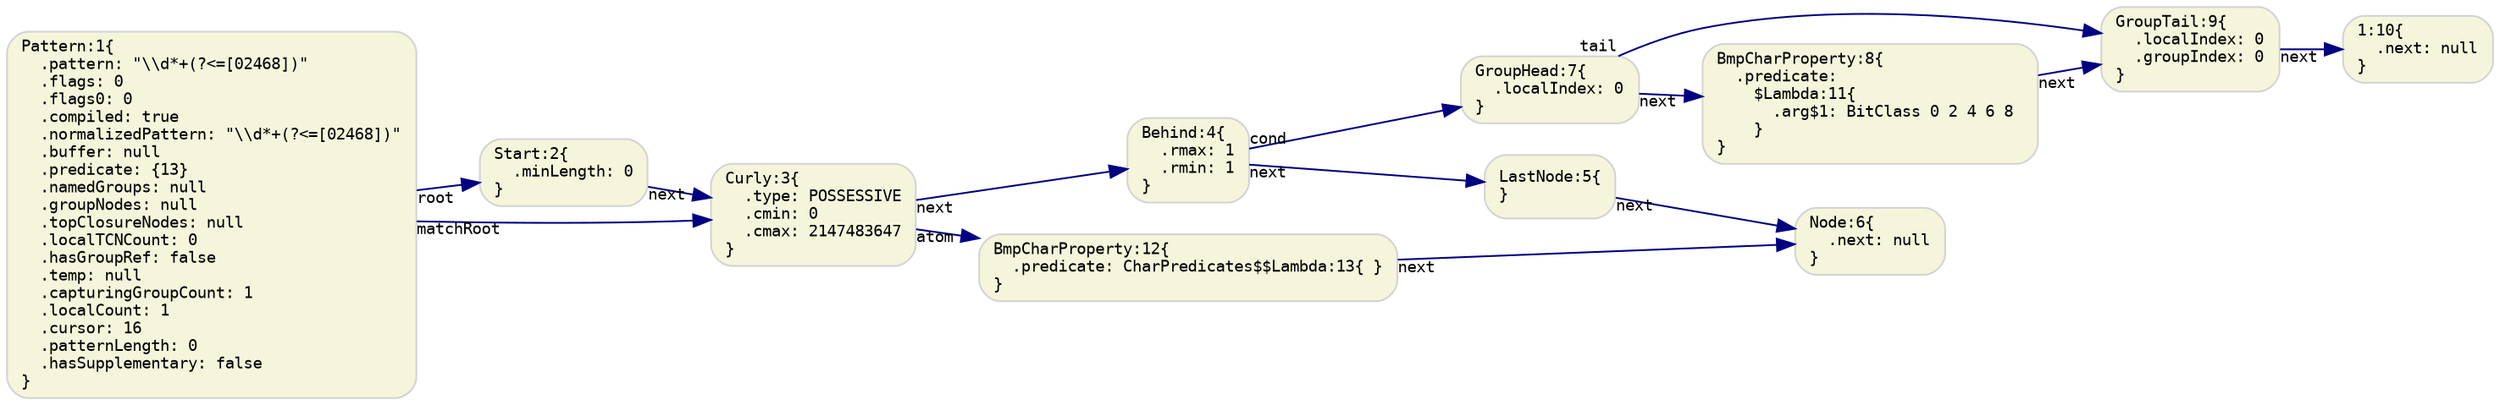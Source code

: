 digraph G {
  rankdir=LR;
  graph [fontname="Monospace", fontsize="11"]

  // default nodes
  node [fontname="Monospace", fontsize="9", shape="box", style="rounded,filled", color="LightGray", fillcolor="Beige"]
  1[ label="Pattern:1\{\l  .pattern: \"\\\\d*+(?<=[02468])\"\l  .flags: 0\l  .flags0: 0\l  .compiled: true\l  .normalizedPattern: \"\\\\d*+(?<=[02468])\"\l  .buffer: null\l  .predicate: \{13\}\l  .namedGroups: null\l  .groupNodes: null\l  .topClosureNodes: null\l  .localTCNCount: 0\l  .hasGroupRef: false\l  .temp: null\l  .capturingGroupCount: 1\l  .localCount: 1\l  .cursor: 16\l  .patternLength: 0\l  .hasSupplementary: false\l\}\l" ]
  2[ label="Start:2\{\l  .minLength: 0\l\}\l" ]
  3[ label="Curly:3\{\l  .type: POSSESSIVE\l  .cmin: 0\l  .cmax: 2147483647\l\}\l" ]
  4[ label="Behind:4\{\l  .rmax: 1\l  .rmin: 1\l\}\l" ]
  5[ label="LastNode:5\{\l\}\l" ]
  6[ label="Node:6\{\l  .next: null\l\}\l" ]
  7[ label="GroupHead:7\{\l  .localIndex: 0\l\}\l" ]
  8[ label="BmpCharProperty:8\{\l  .predicate:\l    $Lambda:11\{\l      .arg$1: BitClass 0 2 4 6 8 \l    \}\l\}\l" ]
  9[ label="GroupTail:9\{\l  .localIndex: 0\l  .groupIndex: 0\l\}\l" ]
  10[ label="1:10\{\l  .next: null\l\}\l" ]
  12[ label="BmpCharProperty:12\{\l  .predicate: CharPredicates$$Lambda:13\{ \}\l\}\l" ]

  // default edges
  edge [fontname="Monospace", fontsize="9", color="Navy"]
  5 -> 6 [ label="",  taillabel="next" ]
  4 -> 5 [ label="",  taillabel="next" ]
  9 -> 10 [ label="",  taillabel="next" ]
  8 -> 9 [ label="",  taillabel="next" ]
  7 -> 8 [ label="",  taillabel="next" ]
  7 -> 9 [ label="",  taillabel="tail" ]
  4 -> 7 [ label="",  taillabel="cond" ]
  3 -> 4 [ label="",  taillabel="next" ]
  12 -> 6 [ label="",  taillabel="next" ]
  3 -> 12 [ label="",  taillabel="atom" ]
  2 -> 3 [ label="",  taillabel="next" ]
  1 -> 2 [ label="",  taillabel="root" ]
  1 -> 3 [ label="",  taillabel="matchRoot" ]
}

